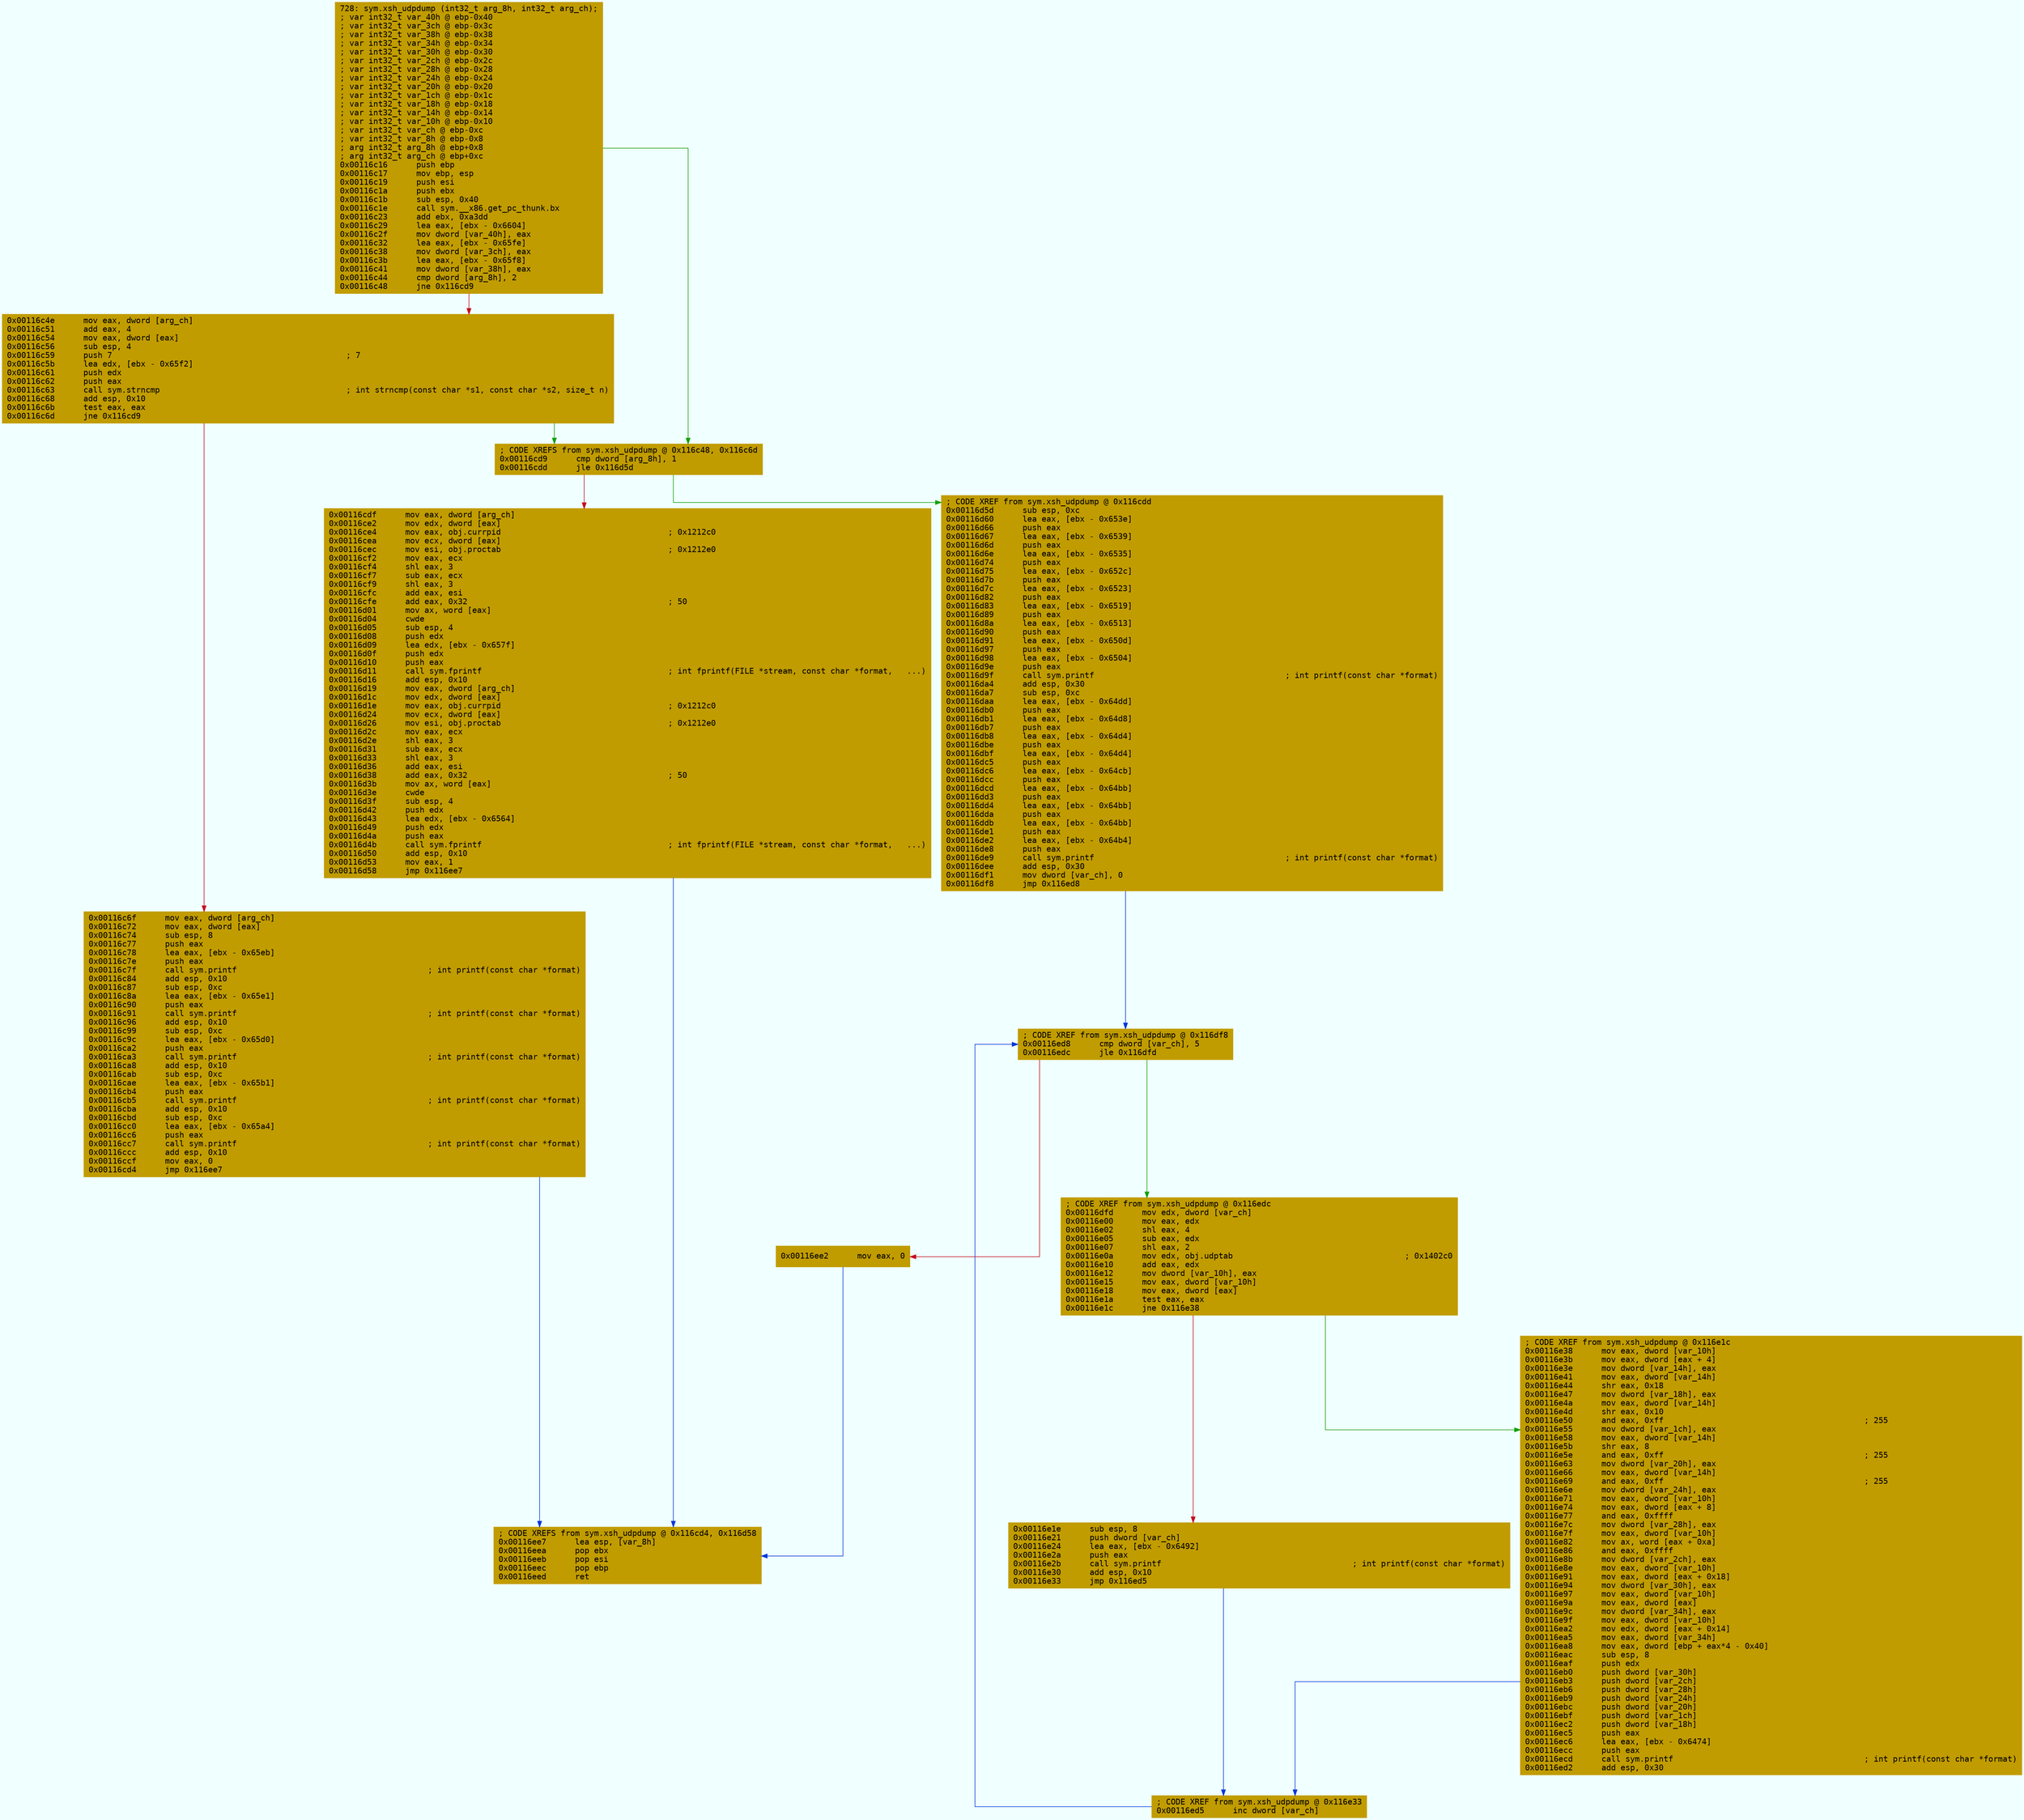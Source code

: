 digraph code {
	graph [bgcolor=azure fontsize=8 fontname="Courier" splines="ortho"];
	node [fillcolor=gray style=filled shape=box];
	edge [arrowhead="normal"];
	"0x00116c16" [URL="sym.xsh_udpdump/0x00116c16", fillcolor="#c19c00",color="#c19c00", fontname="Courier",label="728: sym.xsh_udpdump (int32_t arg_8h, int32_t arg_ch);\l; var int32_t var_40h @ ebp-0x40\l; var int32_t var_3ch @ ebp-0x3c\l; var int32_t var_38h @ ebp-0x38\l; var int32_t var_34h @ ebp-0x34\l; var int32_t var_30h @ ebp-0x30\l; var int32_t var_2ch @ ebp-0x2c\l; var int32_t var_28h @ ebp-0x28\l; var int32_t var_24h @ ebp-0x24\l; var int32_t var_20h @ ebp-0x20\l; var int32_t var_1ch @ ebp-0x1c\l; var int32_t var_18h @ ebp-0x18\l; var int32_t var_14h @ ebp-0x14\l; var int32_t var_10h @ ebp-0x10\l; var int32_t var_ch @ ebp-0xc\l; var int32_t var_8h @ ebp-0x8\l; arg int32_t arg_8h @ ebp+0x8\l; arg int32_t arg_ch @ ebp+0xc\l0x00116c16      push ebp\l0x00116c17      mov ebp, esp\l0x00116c19      push esi\l0x00116c1a      push ebx\l0x00116c1b      sub esp, 0x40\l0x00116c1e      call sym.__x86.get_pc_thunk.bx\l0x00116c23      add ebx, 0xa3dd\l0x00116c29      lea eax, [ebx - 0x6604]\l0x00116c2f      mov dword [var_40h], eax\l0x00116c32      lea eax, [ebx - 0x65fe]\l0x00116c38      mov dword [var_3ch], eax\l0x00116c3b      lea eax, [ebx - 0x65f8]\l0x00116c41      mov dword [var_38h], eax\l0x00116c44      cmp dword [arg_8h], 2\l0x00116c48      jne 0x116cd9\l"]
	"0x00116c4e" [URL="sym.xsh_udpdump/0x00116c4e", fillcolor="#c19c00",color="#c19c00", fontname="Courier",label="0x00116c4e      mov eax, dword [arg_ch]\l0x00116c51      add eax, 4\l0x00116c54      mov eax, dword [eax]\l0x00116c56      sub esp, 4\l0x00116c59      push 7                                                 ; 7\l0x00116c5b      lea edx, [ebx - 0x65f2]\l0x00116c61      push edx\l0x00116c62      push eax\l0x00116c63      call sym.strncmp                                       ; int strncmp(const char *s1, const char *s2, size_t n)\l0x00116c68      add esp, 0x10\l0x00116c6b      test eax, eax\l0x00116c6d      jne 0x116cd9\l"]
	"0x00116c6f" [URL="sym.xsh_udpdump/0x00116c6f", fillcolor="#c19c00",color="#c19c00", fontname="Courier",label="0x00116c6f      mov eax, dword [arg_ch]\l0x00116c72      mov eax, dword [eax]\l0x00116c74      sub esp, 8\l0x00116c77      push eax\l0x00116c78      lea eax, [ebx - 0x65eb]\l0x00116c7e      push eax\l0x00116c7f      call sym.printf                                        ; int printf(const char *format)\l0x00116c84      add esp, 0x10\l0x00116c87      sub esp, 0xc\l0x00116c8a      lea eax, [ebx - 0x65e1]\l0x00116c90      push eax\l0x00116c91      call sym.printf                                        ; int printf(const char *format)\l0x00116c96      add esp, 0x10\l0x00116c99      sub esp, 0xc\l0x00116c9c      lea eax, [ebx - 0x65d0]\l0x00116ca2      push eax\l0x00116ca3      call sym.printf                                        ; int printf(const char *format)\l0x00116ca8      add esp, 0x10\l0x00116cab      sub esp, 0xc\l0x00116cae      lea eax, [ebx - 0x65b1]\l0x00116cb4      push eax\l0x00116cb5      call sym.printf                                        ; int printf(const char *format)\l0x00116cba      add esp, 0x10\l0x00116cbd      sub esp, 0xc\l0x00116cc0      lea eax, [ebx - 0x65a4]\l0x00116cc6      push eax\l0x00116cc7      call sym.printf                                        ; int printf(const char *format)\l0x00116ccc      add esp, 0x10\l0x00116ccf      mov eax, 0\l0x00116cd4      jmp 0x116ee7\l"]
	"0x00116cd9" [URL="sym.xsh_udpdump/0x00116cd9", fillcolor="#c19c00",color="#c19c00", fontname="Courier",label="; CODE XREFS from sym.xsh_udpdump @ 0x116c48, 0x116c6d\l0x00116cd9      cmp dword [arg_8h], 1\l0x00116cdd      jle 0x116d5d\l"]
	"0x00116cdf" [URL="sym.xsh_udpdump/0x00116cdf", fillcolor="#c19c00",color="#c19c00", fontname="Courier",label="0x00116cdf      mov eax, dword [arg_ch]\l0x00116ce2      mov edx, dword [eax]\l0x00116ce4      mov eax, obj.currpid                                   ; 0x1212c0\l0x00116cea      mov ecx, dword [eax]\l0x00116cec      mov esi, obj.proctab                                   ; 0x1212e0\l0x00116cf2      mov eax, ecx\l0x00116cf4      shl eax, 3\l0x00116cf7      sub eax, ecx\l0x00116cf9      shl eax, 3\l0x00116cfc      add eax, esi\l0x00116cfe      add eax, 0x32                                          ; 50\l0x00116d01      mov ax, word [eax]\l0x00116d04      cwde\l0x00116d05      sub esp, 4\l0x00116d08      push edx\l0x00116d09      lea edx, [ebx - 0x657f]\l0x00116d0f      push edx\l0x00116d10      push eax\l0x00116d11      call sym.fprintf                                       ; int fprintf(FILE *stream, const char *format,   ...)\l0x00116d16      add esp, 0x10\l0x00116d19      mov eax, dword [arg_ch]\l0x00116d1c      mov edx, dword [eax]\l0x00116d1e      mov eax, obj.currpid                                   ; 0x1212c0\l0x00116d24      mov ecx, dword [eax]\l0x00116d26      mov esi, obj.proctab                                   ; 0x1212e0\l0x00116d2c      mov eax, ecx\l0x00116d2e      shl eax, 3\l0x00116d31      sub eax, ecx\l0x00116d33      shl eax, 3\l0x00116d36      add eax, esi\l0x00116d38      add eax, 0x32                                          ; 50\l0x00116d3b      mov ax, word [eax]\l0x00116d3e      cwde\l0x00116d3f      sub esp, 4\l0x00116d42      push edx\l0x00116d43      lea edx, [ebx - 0x6564]\l0x00116d49      push edx\l0x00116d4a      push eax\l0x00116d4b      call sym.fprintf                                       ; int fprintf(FILE *stream, const char *format,   ...)\l0x00116d50      add esp, 0x10\l0x00116d53      mov eax, 1\l0x00116d58      jmp 0x116ee7\l"]
	"0x00116d5d" [URL="sym.xsh_udpdump/0x00116d5d", fillcolor="#c19c00",color="#c19c00", fontname="Courier",label="; CODE XREF from sym.xsh_udpdump @ 0x116cdd\l0x00116d5d      sub esp, 0xc\l0x00116d60      lea eax, [ebx - 0x653e]\l0x00116d66      push eax\l0x00116d67      lea eax, [ebx - 0x6539]\l0x00116d6d      push eax\l0x00116d6e      lea eax, [ebx - 0x6535]\l0x00116d74      push eax\l0x00116d75      lea eax, [ebx - 0x652c]\l0x00116d7b      push eax\l0x00116d7c      lea eax, [ebx - 0x6523]\l0x00116d82      push eax\l0x00116d83      lea eax, [ebx - 0x6519]\l0x00116d89      push eax\l0x00116d8a      lea eax, [ebx - 0x6513]\l0x00116d90      push eax\l0x00116d91      lea eax, [ebx - 0x650d]\l0x00116d97      push eax\l0x00116d98      lea eax, [ebx - 0x6504]\l0x00116d9e      push eax\l0x00116d9f      call sym.printf                                        ; int printf(const char *format)\l0x00116da4      add esp, 0x30\l0x00116da7      sub esp, 0xc\l0x00116daa      lea eax, [ebx - 0x64dd]\l0x00116db0      push eax\l0x00116db1      lea eax, [ebx - 0x64d8]\l0x00116db7      push eax\l0x00116db8      lea eax, [ebx - 0x64d4]\l0x00116dbe      push eax\l0x00116dbf      lea eax, [ebx - 0x64d4]\l0x00116dc5      push eax\l0x00116dc6      lea eax, [ebx - 0x64cb]\l0x00116dcc      push eax\l0x00116dcd      lea eax, [ebx - 0x64bb]\l0x00116dd3      push eax\l0x00116dd4      lea eax, [ebx - 0x64bb]\l0x00116dda      push eax\l0x00116ddb      lea eax, [ebx - 0x64bb]\l0x00116de1      push eax\l0x00116de2      lea eax, [ebx - 0x64b4]\l0x00116de8      push eax\l0x00116de9      call sym.printf                                        ; int printf(const char *format)\l0x00116dee      add esp, 0x30\l0x00116df1      mov dword [var_ch], 0\l0x00116df8      jmp 0x116ed8\l"]
	"0x00116dfd" [URL="sym.xsh_udpdump/0x00116dfd", fillcolor="#c19c00",color="#c19c00", fontname="Courier",label="; CODE XREF from sym.xsh_udpdump @ 0x116edc\l0x00116dfd      mov edx, dword [var_ch]\l0x00116e00      mov eax, edx\l0x00116e02      shl eax, 4\l0x00116e05      sub eax, edx\l0x00116e07      shl eax, 2\l0x00116e0a      mov edx, obj.udptab                                    ; 0x1402c0\l0x00116e10      add eax, edx\l0x00116e12      mov dword [var_10h], eax\l0x00116e15      mov eax, dword [var_10h]\l0x00116e18      mov eax, dword [eax]\l0x00116e1a      test eax, eax\l0x00116e1c      jne 0x116e38\l"]
	"0x00116e1e" [URL="sym.xsh_udpdump/0x00116e1e", fillcolor="#c19c00",color="#c19c00", fontname="Courier",label="0x00116e1e      sub esp, 8\l0x00116e21      push dword [var_ch]\l0x00116e24      lea eax, [ebx - 0x6492]\l0x00116e2a      push eax\l0x00116e2b      call sym.printf                                        ; int printf(const char *format)\l0x00116e30      add esp, 0x10\l0x00116e33      jmp 0x116ed5\l"]
	"0x00116e38" [URL="sym.xsh_udpdump/0x00116e38", fillcolor="#c19c00",color="#c19c00", fontname="Courier",label="; CODE XREF from sym.xsh_udpdump @ 0x116e1c\l0x00116e38      mov eax, dword [var_10h]\l0x00116e3b      mov eax, dword [eax + 4]\l0x00116e3e      mov dword [var_14h], eax\l0x00116e41      mov eax, dword [var_14h]\l0x00116e44      shr eax, 0x18\l0x00116e47      mov dword [var_18h], eax\l0x00116e4a      mov eax, dword [var_14h]\l0x00116e4d      shr eax, 0x10\l0x00116e50      and eax, 0xff                                          ; 255\l0x00116e55      mov dword [var_1ch], eax\l0x00116e58      mov eax, dword [var_14h]\l0x00116e5b      shr eax, 8\l0x00116e5e      and eax, 0xff                                          ; 255\l0x00116e63      mov dword [var_20h], eax\l0x00116e66      mov eax, dword [var_14h]\l0x00116e69      and eax, 0xff                                          ; 255\l0x00116e6e      mov dword [var_24h], eax\l0x00116e71      mov eax, dword [var_10h]\l0x00116e74      mov eax, dword [eax + 8]\l0x00116e77      and eax, 0xffff\l0x00116e7c      mov dword [var_28h], eax\l0x00116e7f      mov eax, dword [var_10h]\l0x00116e82      mov ax, word [eax + 0xa]\l0x00116e86      and eax, 0xffff\l0x00116e8b      mov dword [var_2ch], eax\l0x00116e8e      mov eax, dword [var_10h]\l0x00116e91      mov eax, dword [eax + 0x18]\l0x00116e94      mov dword [var_30h], eax\l0x00116e97      mov eax, dword [var_10h]\l0x00116e9a      mov eax, dword [eax]\l0x00116e9c      mov dword [var_34h], eax\l0x00116e9f      mov eax, dword [var_10h]\l0x00116ea2      mov edx, dword [eax + 0x14]\l0x00116ea5      mov eax, dword [var_34h]\l0x00116ea8      mov eax, dword [ebp + eax*4 - 0x40]\l0x00116eac      sub esp, 8\l0x00116eaf      push edx\l0x00116eb0      push dword [var_30h]\l0x00116eb3      push dword [var_2ch]\l0x00116eb6      push dword [var_28h]\l0x00116eb9      push dword [var_24h]\l0x00116ebc      push dword [var_20h]\l0x00116ebf      push dword [var_1ch]\l0x00116ec2      push dword [var_18h]\l0x00116ec5      push eax\l0x00116ec6      lea eax, [ebx - 0x6474]\l0x00116ecc      push eax\l0x00116ecd      call sym.printf                                        ; int printf(const char *format)\l0x00116ed2      add esp, 0x30\l"]
	"0x00116ed5" [URL="sym.xsh_udpdump/0x00116ed5", fillcolor="#c19c00",color="#c19c00", fontname="Courier",label="; CODE XREF from sym.xsh_udpdump @ 0x116e33\l0x00116ed5      inc dword [var_ch]\l"]
	"0x00116ed8" [URL="sym.xsh_udpdump/0x00116ed8", fillcolor="#c19c00",color="#c19c00", fontname="Courier",label="; CODE XREF from sym.xsh_udpdump @ 0x116df8\l0x00116ed8      cmp dword [var_ch], 5\l0x00116edc      jle 0x116dfd\l"]
	"0x00116ee2" [URL="sym.xsh_udpdump/0x00116ee2", fillcolor="#c19c00",color="#c19c00", fontname="Courier",label="0x00116ee2      mov eax, 0\l"]
	"0x00116ee7" [URL="sym.xsh_udpdump/0x00116ee7", fillcolor="#c19c00",color="#c19c00", fontname="Courier",label="; CODE XREFS from sym.xsh_udpdump @ 0x116cd4, 0x116d58\l0x00116ee7      lea esp, [var_8h]\l0x00116eea      pop ebx\l0x00116eeb      pop esi\l0x00116eec      pop ebp\l0x00116eed      ret\l"]
        "0x00116c16" -> "0x00116cd9" [color="#13a10e"];
        "0x00116c16" -> "0x00116c4e" [color="#c50f1f"];
        "0x00116c4e" -> "0x00116cd9" [color="#13a10e"];
        "0x00116c4e" -> "0x00116c6f" [color="#c50f1f"];
        "0x00116c6f" -> "0x00116ee7" [color="#0037da"];
        "0x00116cd9" -> "0x00116d5d" [color="#13a10e"];
        "0x00116cd9" -> "0x00116cdf" [color="#c50f1f"];
        "0x00116cdf" -> "0x00116ee7" [color="#0037da"];
        "0x00116d5d" -> "0x00116ed8" [color="#0037da"];
        "0x00116dfd" -> "0x00116e38" [color="#13a10e"];
        "0x00116dfd" -> "0x00116e1e" [color="#c50f1f"];
        "0x00116e1e" -> "0x00116ed5" [color="#0037da"];
        "0x00116e38" -> "0x00116ed5" [color="#0037da"];
        "0x00116ed5" -> "0x00116ed8" [color="#0037da"];
        "0x00116ed8" -> "0x00116dfd" [color="#13a10e"];
        "0x00116ed8" -> "0x00116ee2" [color="#c50f1f"];
        "0x00116ee2" -> "0x00116ee7" [color="#0037da"];
}
